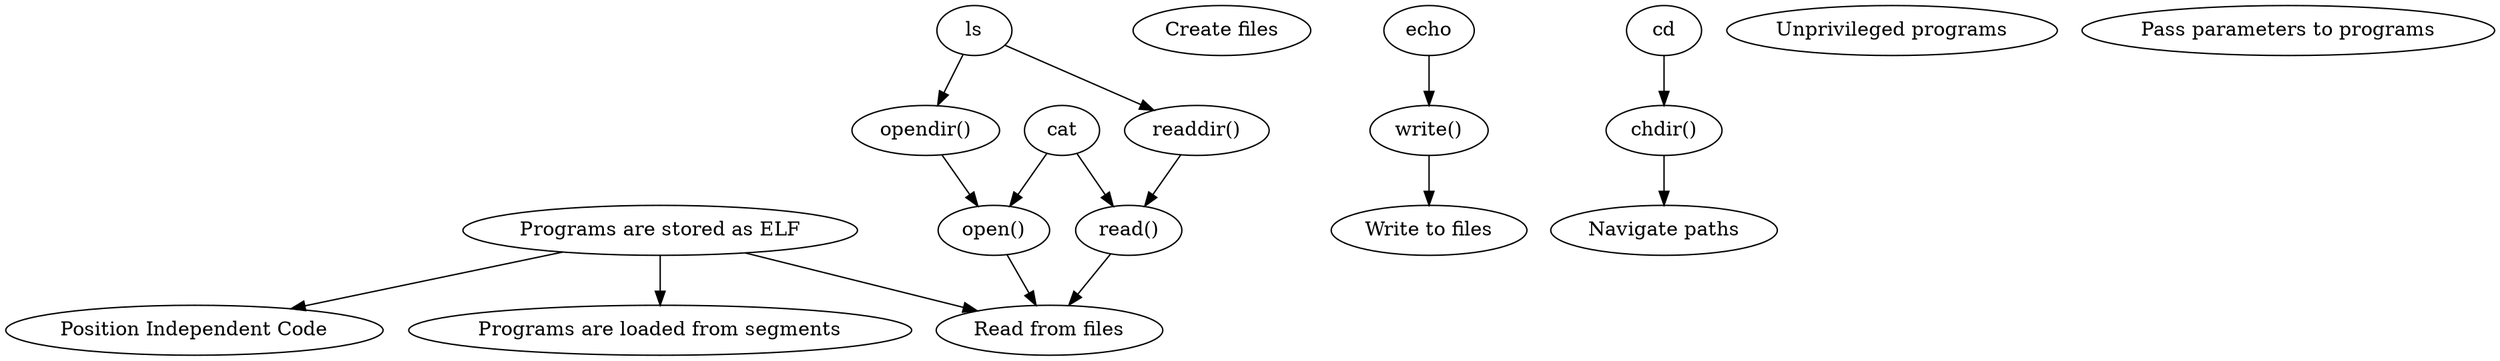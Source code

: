 // https://edotor.net/

digraph {
    // Miscellaneous
    m_pic [label = "Position Independent Code"]

    // File system
    fs_create [label = "Create files"]

    fs_read [label = "Read from files"]

    fs_write [label = "Write to files"]

    fs_navigate [label = "Navigate paths"]

    // Programs
    p_unprivileged [label = "Unprivileged programs"]

    p_segments [label = "Programs are loaded from segments"]

    p_elf [label = "Programs are stored as ELF"]
    p_elf -> fs_read
    p_elf -> p_segments
    p_elf -> m_pic

    p_entry [label = "Pass parameters to programs"]

    // System calls
    s_write [label = "write()"]
    s_write -> fs_write

    s_chdir [label = "chdir()"]
    s_chdir -> fs_navigate

    s_open [label = "open()"]
    s_open -> fs_read

    s_read [label = "read()"]
    s_read -> fs_read

    // Functions
    f_opendir [label = "opendir()"]
    f_opendir -> s_open

    f_readdir [label = "readdir()"]
    f_readdir -> s_read

    // Utilities
    u_echo [label = "echo"]
    u_echo -> s_write

    u_cd [label = "cd"]
    u_cd -> s_chdir

    u_cat [label = "cat"]
    u_cat -> s_open
    u_cat -> s_read

    u_ls [label = "ls"]
    u_ls -> f_opendir
    u_ls -> f_readdir
}
